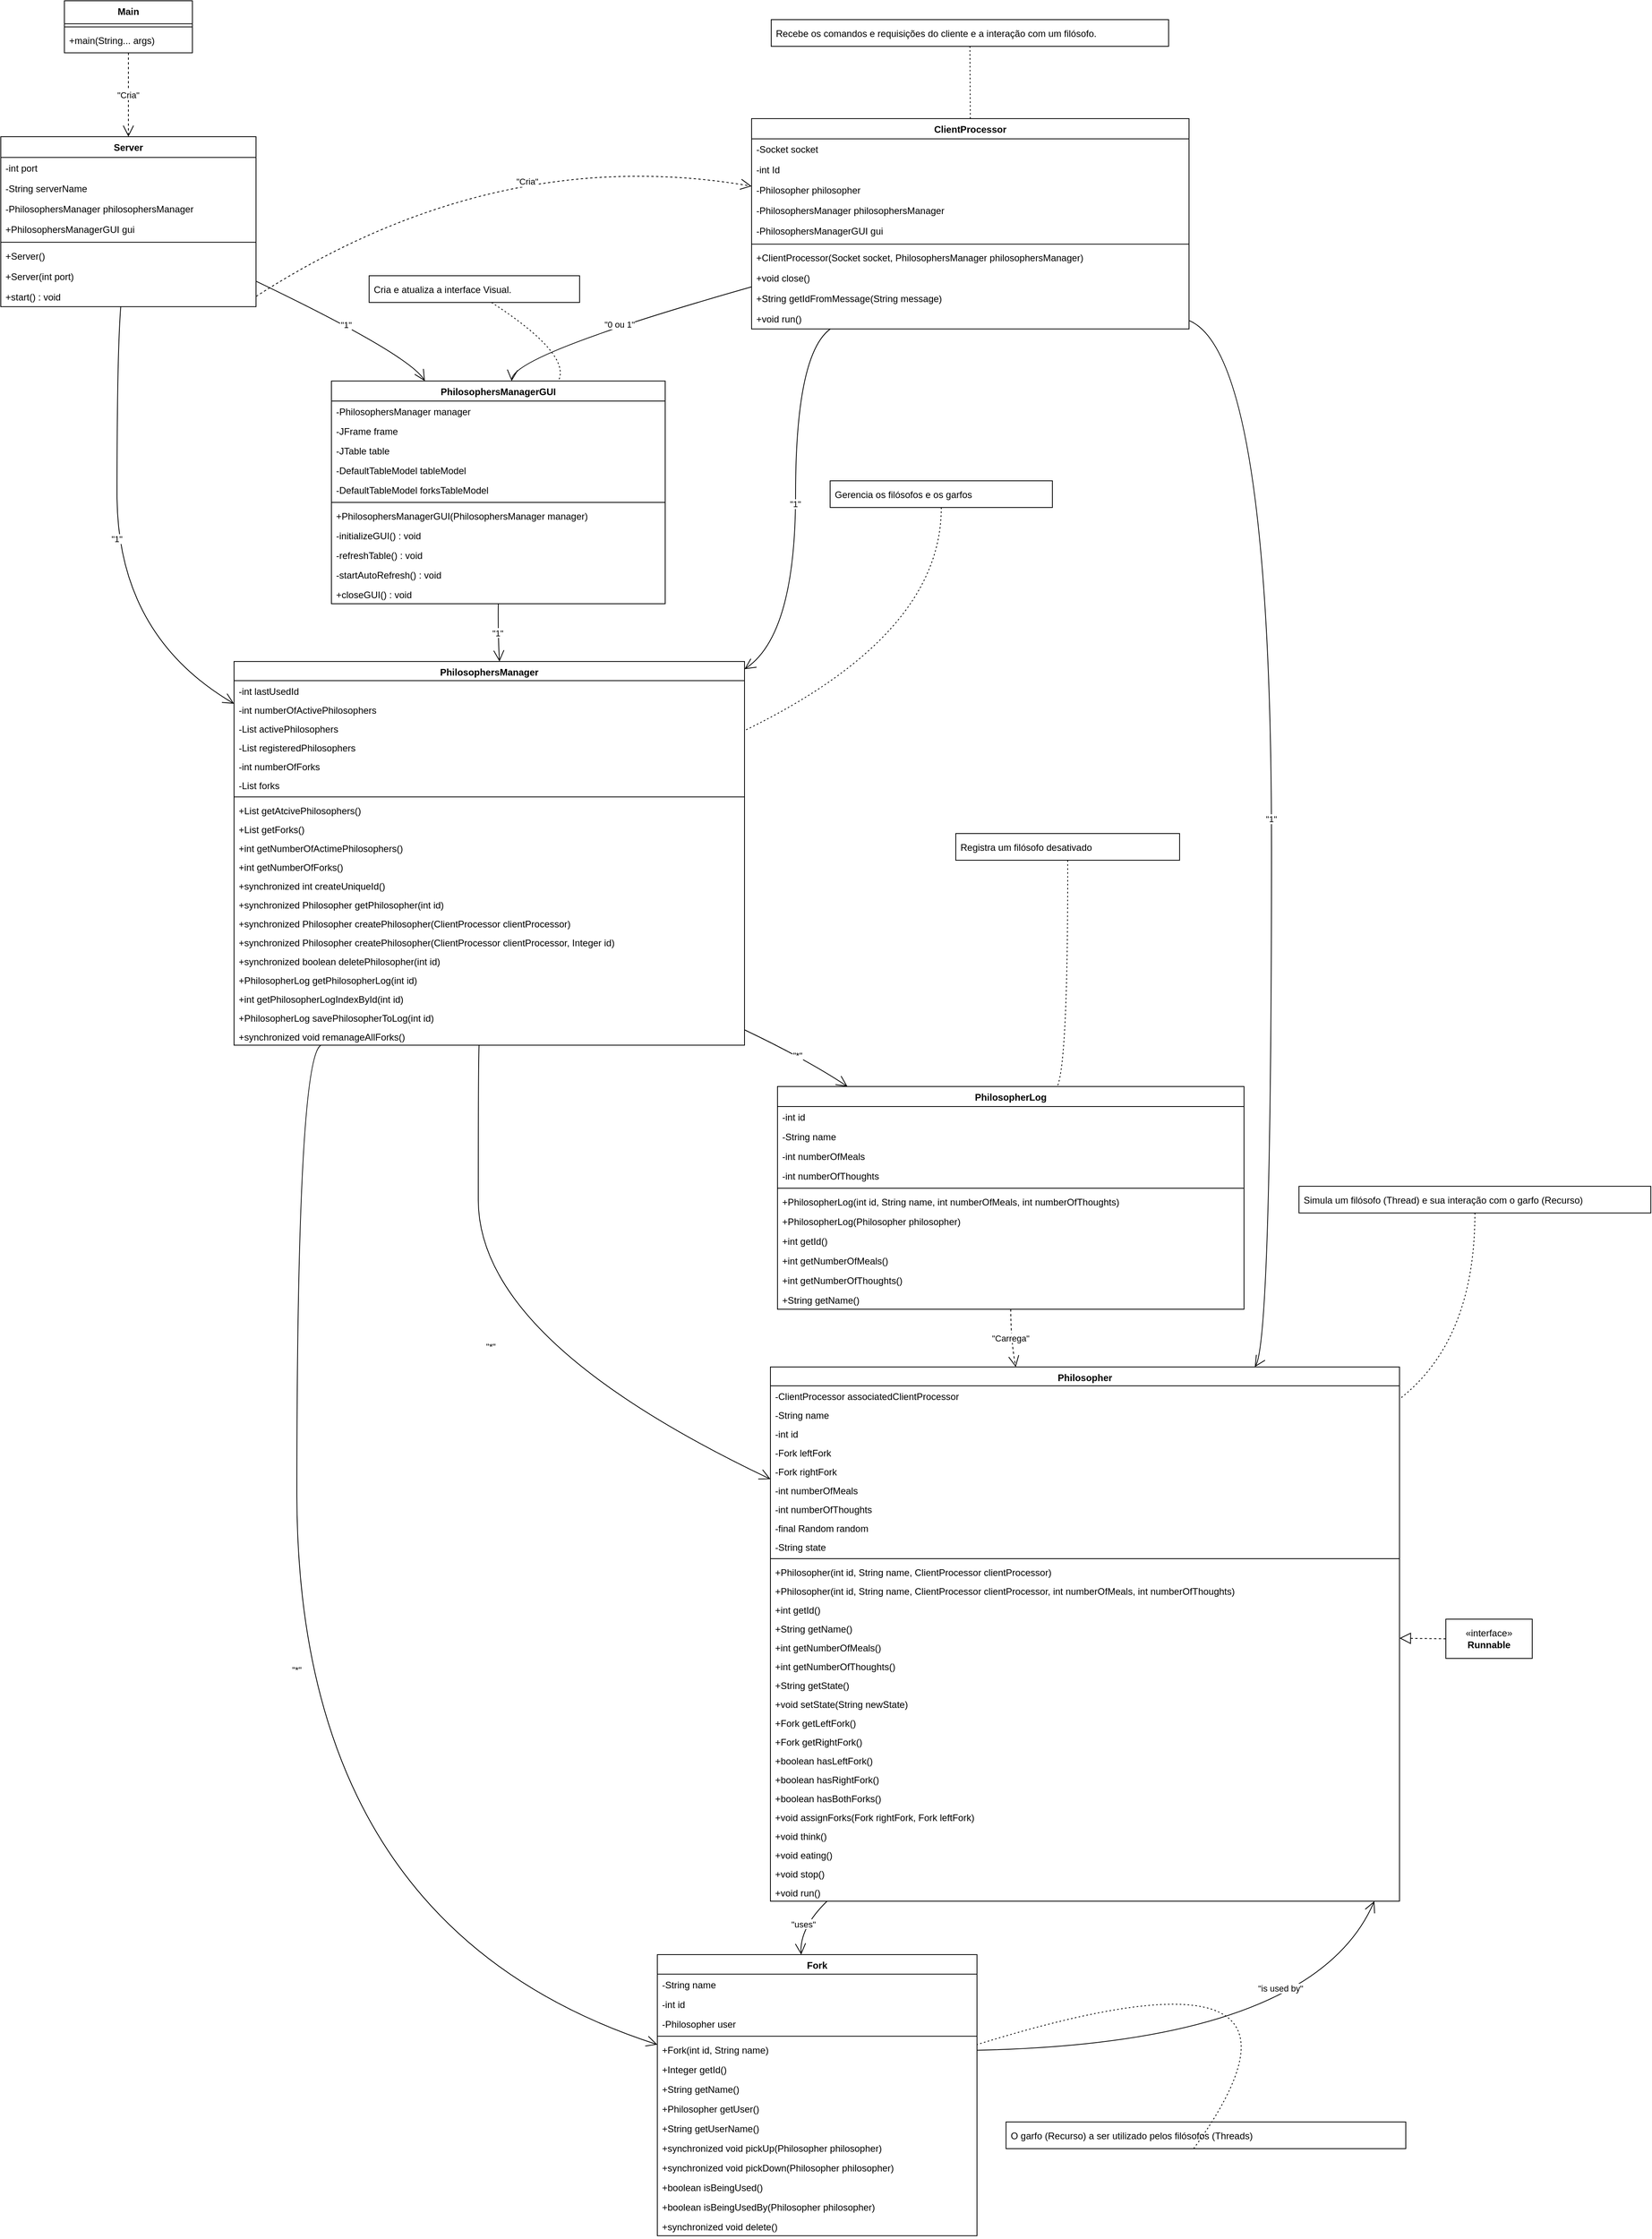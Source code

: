 <mxfile version="25.0.3">
  <diagram name="Página-1" id="YRyBnxKj6c5U6Gf7_H00">
    <mxGraphModel dx="989" dy="538" grid="1" gridSize="10" guides="1" tooltips="1" connect="1" arrows="1" fold="1" page="1" pageScale="1" pageWidth="827" pageHeight="1169" math="0" shadow="0">
      <root>
        <mxCell id="0" />
        <mxCell id="1" parent="0" />
        <mxCell id="X-HKe35I3lniwbU3-LhG-38" value="Main" style="swimlane;fontStyle=1;align=center;verticalAlign=top;childLayout=stackLayout;horizontal=1;startSize=29.2;horizontalStack=0;resizeParent=1;resizeParentMax=0;resizeLast=0;collapsible=0;marginBottom=0;" parent="1" vertex="1">
          <mxGeometry x="171" y="520" width="163" height="66.2" as="geometry" />
        </mxCell>
        <mxCell id="X-HKe35I3lniwbU3-LhG-39" style="line;strokeWidth=1;fillColor=none;align=left;verticalAlign=middle;spacingTop=-1;spacingLeft=3;spacingRight=3;rotatable=0;labelPosition=right;points=[];portConstraint=eastwest;strokeColor=inherit;" parent="X-HKe35I3lniwbU3-LhG-38" vertex="1">
          <mxGeometry y="29.2" width="163" height="8" as="geometry" />
        </mxCell>
        <mxCell id="X-HKe35I3lniwbU3-LhG-40" value="+main(String... args)" style="text;strokeColor=none;fillColor=none;align=left;verticalAlign=top;spacingLeft=4;spacingRight=4;overflow=hidden;rotatable=0;points=[[0,0.5],[1,0.5]];portConstraint=eastwest;" parent="X-HKe35I3lniwbU3-LhG-38" vertex="1">
          <mxGeometry y="37.2" width="163" height="29" as="geometry" />
        </mxCell>
        <mxCell id="X-HKe35I3lniwbU3-LhG-41" value="Server" style="swimlane;fontStyle=1;align=center;verticalAlign=top;childLayout=stackLayout;horizontal=1;startSize=26.375;horizontalStack=0;resizeParent=1;resizeParentMax=0;resizeLast=0;collapsible=0;marginBottom=0;" parent="1" vertex="1">
          <mxGeometry x="90" y="693" width="325" height="216.375" as="geometry" />
        </mxCell>
        <mxCell id="X-HKe35I3lniwbU3-LhG-42" value="-int port" style="text;strokeColor=none;fillColor=none;align=left;verticalAlign=top;spacingLeft=4;spacingRight=4;overflow=hidden;rotatable=0;points=[[0,0.5],[1,0.5]];portConstraint=eastwest;" parent="X-HKe35I3lniwbU3-LhG-41" vertex="1">
          <mxGeometry y="26.375" width="325" height="26" as="geometry" />
        </mxCell>
        <mxCell id="X-HKe35I3lniwbU3-LhG-43" value="-String serverName" style="text;strokeColor=none;fillColor=none;align=left;verticalAlign=top;spacingLeft=4;spacingRight=4;overflow=hidden;rotatable=0;points=[[0,0.5],[1,0.5]];portConstraint=eastwest;" parent="X-HKe35I3lniwbU3-LhG-41" vertex="1">
          <mxGeometry y="52.375" width="325" height="26" as="geometry" />
        </mxCell>
        <mxCell id="X-HKe35I3lniwbU3-LhG-44" value="-PhilosophersManager philosophersManager" style="text;strokeColor=none;fillColor=none;align=left;verticalAlign=top;spacingLeft=4;spacingRight=4;overflow=hidden;rotatable=0;points=[[0,0.5],[1,0.5]];portConstraint=eastwest;" parent="X-HKe35I3lniwbU3-LhG-41" vertex="1">
          <mxGeometry y="78.375" width="325" height="26" as="geometry" />
        </mxCell>
        <mxCell id="X-HKe35I3lniwbU3-LhG-45" value="+PhilosophersManagerGUI gui" style="text;strokeColor=none;fillColor=none;align=left;verticalAlign=top;spacingLeft=4;spacingRight=4;overflow=hidden;rotatable=0;points=[[0,0.5],[1,0.5]];portConstraint=eastwest;" parent="X-HKe35I3lniwbU3-LhG-41" vertex="1">
          <mxGeometry y="104.375" width="325" height="26" as="geometry" />
        </mxCell>
        <mxCell id="X-HKe35I3lniwbU3-LhG-46" style="line;strokeWidth=1;fillColor=none;align=left;verticalAlign=middle;spacingTop=-1;spacingLeft=3;spacingRight=3;rotatable=0;labelPosition=right;points=[];portConstraint=eastwest;strokeColor=inherit;" parent="X-HKe35I3lniwbU3-LhG-41" vertex="1">
          <mxGeometry y="130.375" width="325" height="8" as="geometry" />
        </mxCell>
        <mxCell id="X-HKe35I3lniwbU3-LhG-47" value="+Server()" style="text;strokeColor=none;fillColor=none;align=left;verticalAlign=top;spacingLeft=4;spacingRight=4;overflow=hidden;rotatable=0;points=[[0,0.5],[1,0.5]];portConstraint=eastwest;" parent="X-HKe35I3lniwbU3-LhG-41" vertex="1">
          <mxGeometry y="138.375" width="325" height="26" as="geometry" />
        </mxCell>
        <mxCell id="X-HKe35I3lniwbU3-LhG-48" value="+Server(int port)" style="text;strokeColor=none;fillColor=none;align=left;verticalAlign=top;spacingLeft=4;spacingRight=4;overflow=hidden;rotatable=0;points=[[0,0.5],[1,0.5]];portConstraint=eastwest;" parent="X-HKe35I3lniwbU3-LhG-41" vertex="1">
          <mxGeometry y="164.375" width="325" height="26" as="geometry" />
        </mxCell>
        <mxCell id="X-HKe35I3lniwbU3-LhG-49" value="+start() : void" style="text;strokeColor=none;fillColor=none;align=left;verticalAlign=top;spacingLeft=4;spacingRight=4;overflow=hidden;rotatable=0;points=[[0,0.5],[1,0.5]];portConstraint=eastwest;" parent="X-HKe35I3lniwbU3-LhG-41" vertex="1">
          <mxGeometry y="190.375" width="325" height="26" as="geometry" />
        </mxCell>
        <mxCell id="X-HKe35I3lniwbU3-LhG-50" value="PhilosophersManagerGUI" style="swimlane;fontStyle=1;align=center;verticalAlign=top;childLayout=stackLayout;horizontal=1;startSize=25.455;horizontalStack=0;resizeParent=1;resizeParentMax=0;resizeLast=0;collapsible=0;marginBottom=0;" parent="1" vertex="1">
          <mxGeometry x="511" y="1004" width="425" height="283.455" as="geometry" />
        </mxCell>
        <mxCell id="X-HKe35I3lniwbU3-LhG-51" value="-PhilosophersManager manager" style="text;strokeColor=none;fillColor=none;align=left;verticalAlign=top;spacingLeft=4;spacingRight=4;overflow=hidden;rotatable=0;points=[[0,0.5],[1,0.5]];portConstraint=eastwest;" parent="X-HKe35I3lniwbU3-LhG-50" vertex="1">
          <mxGeometry y="25.455" width="425" height="25" as="geometry" />
        </mxCell>
        <mxCell id="X-HKe35I3lniwbU3-LhG-52" value="-JFrame frame" style="text;strokeColor=none;fillColor=none;align=left;verticalAlign=top;spacingLeft=4;spacingRight=4;overflow=hidden;rotatable=0;points=[[0,0.5],[1,0.5]];portConstraint=eastwest;" parent="X-HKe35I3lniwbU3-LhG-50" vertex="1">
          <mxGeometry y="50.455" width="425" height="25" as="geometry" />
        </mxCell>
        <mxCell id="X-HKe35I3lniwbU3-LhG-53" value="-JTable table" style="text;strokeColor=none;fillColor=none;align=left;verticalAlign=top;spacingLeft=4;spacingRight=4;overflow=hidden;rotatable=0;points=[[0,0.5],[1,0.5]];portConstraint=eastwest;" parent="X-HKe35I3lniwbU3-LhG-50" vertex="1">
          <mxGeometry y="75.455" width="425" height="25" as="geometry" />
        </mxCell>
        <mxCell id="X-HKe35I3lniwbU3-LhG-54" value="-DefaultTableModel tableModel" style="text;strokeColor=none;fillColor=none;align=left;verticalAlign=top;spacingLeft=4;spacingRight=4;overflow=hidden;rotatable=0;points=[[0,0.5],[1,0.5]];portConstraint=eastwest;" parent="X-HKe35I3lniwbU3-LhG-50" vertex="1">
          <mxGeometry y="100.455" width="425" height="25" as="geometry" />
        </mxCell>
        <mxCell id="X-HKe35I3lniwbU3-LhG-55" value="-DefaultTableModel forksTableModel" style="text;strokeColor=none;fillColor=none;align=left;verticalAlign=top;spacingLeft=4;spacingRight=4;overflow=hidden;rotatable=0;points=[[0,0.5],[1,0.5]];portConstraint=eastwest;" parent="X-HKe35I3lniwbU3-LhG-50" vertex="1">
          <mxGeometry y="125.455" width="425" height="25" as="geometry" />
        </mxCell>
        <mxCell id="X-HKe35I3lniwbU3-LhG-56" style="line;strokeWidth=1;fillColor=none;align=left;verticalAlign=middle;spacingTop=-1;spacingLeft=3;spacingRight=3;rotatable=0;labelPosition=right;points=[];portConstraint=eastwest;strokeColor=inherit;" parent="X-HKe35I3lniwbU3-LhG-50" vertex="1">
          <mxGeometry y="150.455" width="425" height="8" as="geometry" />
        </mxCell>
        <mxCell id="X-HKe35I3lniwbU3-LhG-57" value="+PhilosophersManagerGUI(PhilosophersManager manager)" style="text;strokeColor=none;fillColor=none;align=left;verticalAlign=top;spacingLeft=4;spacingRight=4;overflow=hidden;rotatable=0;points=[[0,0.5],[1,0.5]];portConstraint=eastwest;" parent="X-HKe35I3lniwbU3-LhG-50" vertex="1">
          <mxGeometry y="158.455" width="425" height="25" as="geometry" />
        </mxCell>
        <mxCell id="X-HKe35I3lniwbU3-LhG-58" value="-initializeGUI() : void" style="text;strokeColor=none;fillColor=none;align=left;verticalAlign=top;spacingLeft=4;spacingRight=4;overflow=hidden;rotatable=0;points=[[0,0.5],[1,0.5]];portConstraint=eastwest;" parent="X-HKe35I3lniwbU3-LhG-50" vertex="1">
          <mxGeometry y="183.455" width="425" height="25" as="geometry" />
        </mxCell>
        <mxCell id="X-HKe35I3lniwbU3-LhG-59" value="-refreshTable() : void" style="text;strokeColor=none;fillColor=none;align=left;verticalAlign=top;spacingLeft=4;spacingRight=4;overflow=hidden;rotatable=0;points=[[0,0.5],[1,0.5]];portConstraint=eastwest;" parent="X-HKe35I3lniwbU3-LhG-50" vertex="1">
          <mxGeometry y="208.455" width="425" height="25" as="geometry" />
        </mxCell>
        <mxCell id="X-HKe35I3lniwbU3-LhG-60" value="-startAutoRefresh() : void" style="text;strokeColor=none;fillColor=none;align=left;verticalAlign=top;spacingLeft=4;spacingRight=4;overflow=hidden;rotatable=0;points=[[0,0.5],[1,0.5]];portConstraint=eastwest;" parent="X-HKe35I3lniwbU3-LhG-50" vertex="1">
          <mxGeometry y="233.455" width="425" height="25" as="geometry" />
        </mxCell>
        <mxCell id="X-HKe35I3lniwbU3-LhG-61" value="+closeGUI() : void" style="text;strokeColor=none;fillColor=none;align=left;verticalAlign=top;spacingLeft=4;spacingRight=4;overflow=hidden;rotatable=0;points=[[0,0.5],[1,0.5]];portConstraint=eastwest;" parent="X-HKe35I3lniwbU3-LhG-50" vertex="1">
          <mxGeometry y="258.455" width="425" height="25" as="geometry" />
        </mxCell>
        <mxCell id="X-HKe35I3lniwbU3-LhG-62" value="PhilosophersManager" style="swimlane;fontStyle=1;align=center;verticalAlign=top;childLayout=stackLayout;horizontal=1;startSize=24.421;horizontalStack=0;resizeParent=1;resizeParentMax=0;resizeLast=0;collapsible=0;marginBottom=0;" parent="1" vertex="1">
          <mxGeometry x="387" y="1361" width="650" height="488.421" as="geometry" />
        </mxCell>
        <mxCell id="X-HKe35I3lniwbU3-LhG-63" value="-int lastUsedId" style="text;strokeColor=none;fillColor=none;align=left;verticalAlign=top;spacingLeft=4;spacingRight=4;overflow=hidden;rotatable=0;points=[[0,0.5],[1,0.5]];portConstraint=eastwest;" parent="X-HKe35I3lniwbU3-LhG-62" vertex="1">
          <mxGeometry y="24.421" width="650" height="24" as="geometry" />
        </mxCell>
        <mxCell id="X-HKe35I3lniwbU3-LhG-64" value="-int numberOfActivePhilosophers" style="text;strokeColor=none;fillColor=none;align=left;verticalAlign=top;spacingLeft=4;spacingRight=4;overflow=hidden;rotatable=0;points=[[0,0.5],[1,0.5]];portConstraint=eastwest;" parent="X-HKe35I3lniwbU3-LhG-62" vertex="1">
          <mxGeometry y="48.421" width="650" height="24" as="geometry" />
        </mxCell>
        <mxCell id="X-HKe35I3lniwbU3-LhG-65" value="-List activePhilosophers" style="text;strokeColor=none;fillColor=none;align=left;verticalAlign=top;spacingLeft=4;spacingRight=4;overflow=hidden;rotatable=0;points=[[0,0.5],[1,0.5]];portConstraint=eastwest;" parent="X-HKe35I3lniwbU3-LhG-62" vertex="1">
          <mxGeometry y="72.421" width="650" height="24" as="geometry" />
        </mxCell>
        <mxCell id="X-HKe35I3lniwbU3-LhG-66" value="-List registeredPhilosophers" style="text;strokeColor=none;fillColor=none;align=left;verticalAlign=top;spacingLeft=4;spacingRight=4;overflow=hidden;rotatable=0;points=[[0,0.5],[1,0.5]];portConstraint=eastwest;" parent="X-HKe35I3lniwbU3-LhG-62" vertex="1">
          <mxGeometry y="96.421" width="650" height="24" as="geometry" />
        </mxCell>
        <mxCell id="X-HKe35I3lniwbU3-LhG-67" value="-int numberOfForks" style="text;strokeColor=none;fillColor=none;align=left;verticalAlign=top;spacingLeft=4;spacingRight=4;overflow=hidden;rotatable=0;points=[[0,0.5],[1,0.5]];portConstraint=eastwest;" parent="X-HKe35I3lniwbU3-LhG-62" vertex="1">
          <mxGeometry y="120.421" width="650" height="24" as="geometry" />
        </mxCell>
        <mxCell id="X-HKe35I3lniwbU3-LhG-68" value="-List forks" style="text;strokeColor=none;fillColor=none;align=left;verticalAlign=top;spacingLeft=4;spacingRight=4;overflow=hidden;rotatable=0;points=[[0,0.5],[1,0.5]];portConstraint=eastwest;" parent="X-HKe35I3lniwbU3-LhG-62" vertex="1">
          <mxGeometry y="144.421" width="650" height="24" as="geometry" />
        </mxCell>
        <mxCell id="X-HKe35I3lniwbU3-LhG-69" style="line;strokeWidth=1;fillColor=none;align=left;verticalAlign=middle;spacingTop=-1;spacingLeft=3;spacingRight=3;rotatable=0;labelPosition=right;points=[];portConstraint=eastwest;strokeColor=inherit;" parent="X-HKe35I3lniwbU3-LhG-62" vertex="1">
          <mxGeometry y="168.421" width="650" height="8" as="geometry" />
        </mxCell>
        <mxCell id="X-HKe35I3lniwbU3-LhG-70" value="+List getAtcivePhilosophers()" style="text;strokeColor=none;fillColor=none;align=left;verticalAlign=top;spacingLeft=4;spacingRight=4;overflow=hidden;rotatable=0;points=[[0,0.5],[1,0.5]];portConstraint=eastwest;" parent="X-HKe35I3lniwbU3-LhG-62" vertex="1">
          <mxGeometry y="176.421" width="650" height="24" as="geometry" />
        </mxCell>
        <mxCell id="X-HKe35I3lniwbU3-LhG-71" value="+List getForks()" style="text;strokeColor=none;fillColor=none;align=left;verticalAlign=top;spacingLeft=4;spacingRight=4;overflow=hidden;rotatable=0;points=[[0,0.5],[1,0.5]];portConstraint=eastwest;" parent="X-HKe35I3lniwbU3-LhG-62" vertex="1">
          <mxGeometry y="200.421" width="650" height="24" as="geometry" />
        </mxCell>
        <mxCell id="X-HKe35I3lniwbU3-LhG-72" value="+int getNumberOfActimePhilosophers()" style="text;strokeColor=none;fillColor=none;align=left;verticalAlign=top;spacingLeft=4;spacingRight=4;overflow=hidden;rotatable=0;points=[[0,0.5],[1,0.5]];portConstraint=eastwest;" parent="X-HKe35I3lniwbU3-LhG-62" vertex="1">
          <mxGeometry y="224.421" width="650" height="24" as="geometry" />
        </mxCell>
        <mxCell id="X-HKe35I3lniwbU3-LhG-73" value="+int getNumberOfForks()" style="text;strokeColor=none;fillColor=none;align=left;verticalAlign=top;spacingLeft=4;spacingRight=4;overflow=hidden;rotatable=0;points=[[0,0.5],[1,0.5]];portConstraint=eastwest;" parent="X-HKe35I3lniwbU3-LhG-62" vertex="1">
          <mxGeometry y="248.421" width="650" height="24" as="geometry" />
        </mxCell>
        <mxCell id="X-HKe35I3lniwbU3-LhG-74" value="+synchronized int createUniqueId()" style="text;strokeColor=none;fillColor=none;align=left;verticalAlign=top;spacingLeft=4;spacingRight=4;overflow=hidden;rotatable=0;points=[[0,0.5],[1,0.5]];portConstraint=eastwest;" parent="X-HKe35I3lniwbU3-LhG-62" vertex="1">
          <mxGeometry y="272.421" width="650" height="24" as="geometry" />
        </mxCell>
        <mxCell id="X-HKe35I3lniwbU3-LhG-75" value="+synchronized Philosopher getPhilosopher(int id)" style="text;strokeColor=none;fillColor=none;align=left;verticalAlign=top;spacingLeft=4;spacingRight=4;overflow=hidden;rotatable=0;points=[[0,0.5],[1,0.5]];portConstraint=eastwest;" parent="X-HKe35I3lniwbU3-LhG-62" vertex="1">
          <mxGeometry y="296.421" width="650" height="24" as="geometry" />
        </mxCell>
        <mxCell id="X-HKe35I3lniwbU3-LhG-76" value="+synchronized Philosopher createPhilosopher(ClientProcessor clientProcessor)" style="text;strokeColor=none;fillColor=none;align=left;verticalAlign=top;spacingLeft=4;spacingRight=4;overflow=hidden;rotatable=0;points=[[0,0.5],[1,0.5]];portConstraint=eastwest;" parent="X-HKe35I3lniwbU3-LhG-62" vertex="1">
          <mxGeometry y="320.421" width="650" height="24" as="geometry" />
        </mxCell>
        <mxCell id="X-HKe35I3lniwbU3-LhG-77" value="+synchronized Philosopher createPhilosopher(ClientProcessor clientProcessor, Integer id)" style="text;strokeColor=none;fillColor=none;align=left;verticalAlign=top;spacingLeft=4;spacingRight=4;overflow=hidden;rotatable=0;points=[[0,0.5],[1,0.5]];portConstraint=eastwest;" parent="X-HKe35I3lniwbU3-LhG-62" vertex="1">
          <mxGeometry y="344.421" width="650" height="24" as="geometry" />
        </mxCell>
        <mxCell id="X-HKe35I3lniwbU3-LhG-78" value="+synchronized boolean deletePhilosopher(int id)" style="text;strokeColor=none;fillColor=none;align=left;verticalAlign=top;spacingLeft=4;spacingRight=4;overflow=hidden;rotatable=0;points=[[0,0.5],[1,0.5]];portConstraint=eastwest;" parent="X-HKe35I3lniwbU3-LhG-62" vertex="1">
          <mxGeometry y="368.421" width="650" height="24" as="geometry" />
        </mxCell>
        <mxCell id="X-HKe35I3lniwbU3-LhG-79" value="+PhilosopherLog getPhilosopherLog(int id)" style="text;strokeColor=none;fillColor=none;align=left;verticalAlign=top;spacingLeft=4;spacingRight=4;overflow=hidden;rotatable=0;points=[[0,0.5],[1,0.5]];portConstraint=eastwest;" parent="X-HKe35I3lniwbU3-LhG-62" vertex="1">
          <mxGeometry y="392.421" width="650" height="24" as="geometry" />
        </mxCell>
        <mxCell id="SOQwfU9hROcDz80UZAu9-1" value="+int getPhilosopherLogIndexById(int id)" style="text;strokeColor=none;fillColor=none;align=left;verticalAlign=top;spacingLeft=4;spacingRight=4;overflow=hidden;rotatable=0;points=[[0,0.5],[1,0.5]];portConstraint=eastwest;" vertex="1" parent="X-HKe35I3lniwbU3-LhG-62">
          <mxGeometry y="416.421" width="650" height="24" as="geometry" />
        </mxCell>
        <mxCell id="X-HKe35I3lniwbU3-LhG-80" value="+PhilosopherLog savePhilosopherToLog(int id)" style="text;strokeColor=none;fillColor=none;align=left;verticalAlign=top;spacingLeft=4;spacingRight=4;overflow=hidden;rotatable=0;points=[[0,0.5],[1,0.5]];portConstraint=eastwest;" parent="X-HKe35I3lniwbU3-LhG-62" vertex="1">
          <mxGeometry y="440.421" width="650" height="24" as="geometry" />
        </mxCell>
        <mxCell id="X-HKe35I3lniwbU3-LhG-81" value="+synchronized void remanageAllForks()" style="text;strokeColor=none;fillColor=none;align=left;verticalAlign=top;spacingLeft=4;spacingRight=4;overflow=hidden;rotatable=0;points=[[0,0.5],[1,0.5]];portConstraint=eastwest;" parent="X-HKe35I3lniwbU3-LhG-62" vertex="1">
          <mxGeometry y="464.421" width="650" height="24" as="geometry" />
        </mxCell>
        <mxCell id="X-HKe35I3lniwbU3-LhG-82" value="Philosopher" style="swimlane;fontStyle=1;align=center;verticalAlign=top;childLayout=stackLayout;horizontal=1;startSize=23.964;horizontalStack=0;resizeParent=1;resizeParentMax=0;resizeLast=0;collapsible=0;marginBottom=0;" parent="1" vertex="1">
          <mxGeometry x="1070" y="2259" width="801" height="679.964" as="geometry" />
        </mxCell>
        <mxCell id="X-HKe35I3lniwbU3-LhG-83" value="-ClientProcessor associatedClientProcessor" style="text;strokeColor=none;fillColor=none;align=left;verticalAlign=top;spacingLeft=4;spacingRight=4;overflow=hidden;rotatable=0;points=[[0,0.5],[1,0.5]];portConstraint=eastwest;" parent="X-HKe35I3lniwbU3-LhG-82" vertex="1">
          <mxGeometry y="23.964" width="801" height="24" as="geometry" />
        </mxCell>
        <mxCell id="X-HKe35I3lniwbU3-LhG-84" value="-String name" style="text;strokeColor=none;fillColor=none;align=left;verticalAlign=top;spacingLeft=4;spacingRight=4;overflow=hidden;rotatable=0;points=[[0,0.5],[1,0.5]];portConstraint=eastwest;" parent="X-HKe35I3lniwbU3-LhG-82" vertex="1">
          <mxGeometry y="47.964" width="801" height="24" as="geometry" />
        </mxCell>
        <mxCell id="X-HKe35I3lniwbU3-LhG-85" value="-int id" style="text;strokeColor=none;fillColor=none;align=left;verticalAlign=top;spacingLeft=4;spacingRight=4;overflow=hidden;rotatable=0;points=[[0,0.5],[1,0.5]];portConstraint=eastwest;" parent="X-HKe35I3lniwbU3-LhG-82" vertex="1">
          <mxGeometry y="71.964" width="801" height="24" as="geometry" />
        </mxCell>
        <mxCell id="X-HKe35I3lniwbU3-LhG-86" value="-Fork leftFork" style="text;strokeColor=none;fillColor=none;align=left;verticalAlign=top;spacingLeft=4;spacingRight=4;overflow=hidden;rotatable=0;points=[[0,0.5],[1,0.5]];portConstraint=eastwest;" parent="X-HKe35I3lniwbU3-LhG-82" vertex="1">
          <mxGeometry y="95.964" width="801" height="24" as="geometry" />
        </mxCell>
        <mxCell id="X-HKe35I3lniwbU3-LhG-87" value="-Fork rightFork" style="text;strokeColor=none;fillColor=none;align=left;verticalAlign=top;spacingLeft=4;spacingRight=4;overflow=hidden;rotatable=0;points=[[0,0.5],[1,0.5]];portConstraint=eastwest;" parent="X-HKe35I3lniwbU3-LhG-82" vertex="1">
          <mxGeometry y="119.964" width="801" height="24" as="geometry" />
        </mxCell>
        <mxCell id="X-HKe35I3lniwbU3-LhG-88" value="-int numberOfMeals" style="text;strokeColor=none;fillColor=none;align=left;verticalAlign=top;spacingLeft=4;spacingRight=4;overflow=hidden;rotatable=0;points=[[0,0.5],[1,0.5]];portConstraint=eastwest;" parent="X-HKe35I3lniwbU3-LhG-82" vertex="1">
          <mxGeometry y="143.964" width="801" height="24" as="geometry" />
        </mxCell>
        <mxCell id="X-HKe35I3lniwbU3-LhG-89" value="-int numberOfThoughts" style="text;strokeColor=none;fillColor=none;align=left;verticalAlign=top;spacingLeft=4;spacingRight=4;overflow=hidden;rotatable=0;points=[[0,0.5],[1,0.5]];portConstraint=eastwest;" parent="X-HKe35I3lniwbU3-LhG-82" vertex="1">
          <mxGeometry y="167.964" width="801" height="24" as="geometry" />
        </mxCell>
        <mxCell id="X-HKe35I3lniwbU3-LhG-90" value="-final Random random" style="text;strokeColor=none;fillColor=none;align=left;verticalAlign=top;spacingLeft=4;spacingRight=4;overflow=hidden;rotatable=0;points=[[0,0.5],[1,0.5]];portConstraint=eastwest;" parent="X-HKe35I3lniwbU3-LhG-82" vertex="1">
          <mxGeometry y="191.964" width="801" height="24" as="geometry" />
        </mxCell>
        <mxCell id="X-HKe35I3lniwbU3-LhG-91" value="-String state" style="text;strokeColor=none;fillColor=none;align=left;verticalAlign=top;spacingLeft=4;spacingRight=4;overflow=hidden;rotatable=0;points=[[0,0.5],[1,0.5]];portConstraint=eastwest;" parent="X-HKe35I3lniwbU3-LhG-82" vertex="1">
          <mxGeometry y="215.964" width="801" height="24" as="geometry" />
        </mxCell>
        <mxCell id="X-HKe35I3lniwbU3-LhG-92" style="line;strokeWidth=1;fillColor=none;align=left;verticalAlign=middle;spacingTop=-1;spacingLeft=3;spacingRight=3;rotatable=0;labelPosition=right;points=[];portConstraint=eastwest;strokeColor=inherit;" parent="X-HKe35I3lniwbU3-LhG-82" vertex="1">
          <mxGeometry y="239.964" width="801" height="8" as="geometry" />
        </mxCell>
        <mxCell id="X-HKe35I3lniwbU3-LhG-93" value="+Philosopher(int id, String name, ClientProcessor clientProcessor)" style="text;strokeColor=none;fillColor=none;align=left;verticalAlign=top;spacingLeft=4;spacingRight=4;overflow=hidden;rotatable=0;points=[[0,0.5],[1,0.5]];portConstraint=eastwest;" parent="X-HKe35I3lniwbU3-LhG-82" vertex="1">
          <mxGeometry y="247.964" width="801" height="24" as="geometry" />
        </mxCell>
        <mxCell id="X-HKe35I3lniwbU3-LhG-94" value="+Philosopher(int id, String name, ClientProcessor clientProcessor, int numberOfMeals, int numberOfThoughts)" style="text;strokeColor=none;fillColor=none;align=left;verticalAlign=top;spacingLeft=4;spacingRight=4;overflow=hidden;rotatable=0;points=[[0,0.5],[1,0.5]];portConstraint=eastwest;" parent="X-HKe35I3lniwbU3-LhG-82" vertex="1">
          <mxGeometry y="271.964" width="801" height="24" as="geometry" />
        </mxCell>
        <mxCell id="X-HKe35I3lniwbU3-LhG-95" value="+int getId()" style="text;strokeColor=none;fillColor=none;align=left;verticalAlign=top;spacingLeft=4;spacingRight=4;overflow=hidden;rotatable=0;points=[[0,0.5],[1,0.5]];portConstraint=eastwest;" parent="X-HKe35I3lniwbU3-LhG-82" vertex="1">
          <mxGeometry y="295.964" width="801" height="24" as="geometry" />
        </mxCell>
        <mxCell id="X-HKe35I3lniwbU3-LhG-96" value="+String getName()" style="text;strokeColor=none;fillColor=none;align=left;verticalAlign=top;spacingLeft=4;spacingRight=4;overflow=hidden;rotatable=0;points=[[0,0.5],[1,0.5]];portConstraint=eastwest;" parent="X-HKe35I3lniwbU3-LhG-82" vertex="1">
          <mxGeometry y="319.964" width="801" height="24" as="geometry" />
        </mxCell>
        <mxCell id="X-HKe35I3lniwbU3-LhG-97" value="+int getNumberOfMeals()" style="text;strokeColor=none;fillColor=none;align=left;verticalAlign=top;spacingLeft=4;spacingRight=4;overflow=hidden;rotatable=0;points=[[0,0.5],[1,0.5]];portConstraint=eastwest;" parent="X-HKe35I3lniwbU3-LhG-82" vertex="1">
          <mxGeometry y="343.964" width="801" height="24" as="geometry" />
        </mxCell>
        <mxCell id="X-HKe35I3lniwbU3-LhG-98" value="+int getNumberOfThoughts()" style="text;strokeColor=none;fillColor=none;align=left;verticalAlign=top;spacingLeft=4;spacingRight=4;overflow=hidden;rotatable=0;points=[[0,0.5],[1,0.5]];portConstraint=eastwest;" parent="X-HKe35I3lniwbU3-LhG-82" vertex="1">
          <mxGeometry y="367.964" width="801" height="24" as="geometry" />
        </mxCell>
        <mxCell id="X-HKe35I3lniwbU3-LhG-99" value="+String getState()" style="text;strokeColor=none;fillColor=none;align=left;verticalAlign=top;spacingLeft=4;spacingRight=4;overflow=hidden;rotatable=0;points=[[0,0.5],[1,0.5]];portConstraint=eastwest;" parent="X-HKe35I3lniwbU3-LhG-82" vertex="1">
          <mxGeometry y="391.964" width="801" height="24" as="geometry" />
        </mxCell>
        <mxCell id="X-HKe35I3lniwbU3-LhG-100" value="+void setState(String newState)" style="text;strokeColor=none;fillColor=none;align=left;verticalAlign=top;spacingLeft=4;spacingRight=4;overflow=hidden;rotatable=0;points=[[0,0.5],[1,0.5]];portConstraint=eastwest;" parent="X-HKe35I3lniwbU3-LhG-82" vertex="1">
          <mxGeometry y="415.964" width="801" height="24" as="geometry" />
        </mxCell>
        <mxCell id="X-HKe35I3lniwbU3-LhG-101" value="+Fork getLeftFork()" style="text;strokeColor=none;fillColor=none;align=left;verticalAlign=top;spacingLeft=4;spacingRight=4;overflow=hidden;rotatable=0;points=[[0,0.5],[1,0.5]];portConstraint=eastwest;" parent="X-HKe35I3lniwbU3-LhG-82" vertex="1">
          <mxGeometry y="439.964" width="801" height="24" as="geometry" />
        </mxCell>
        <mxCell id="X-HKe35I3lniwbU3-LhG-102" value="+Fork getRightFork()" style="text;strokeColor=none;fillColor=none;align=left;verticalAlign=top;spacingLeft=4;spacingRight=4;overflow=hidden;rotatable=0;points=[[0,0.5],[1,0.5]];portConstraint=eastwest;" parent="X-HKe35I3lniwbU3-LhG-82" vertex="1">
          <mxGeometry y="463.964" width="801" height="24" as="geometry" />
        </mxCell>
        <mxCell id="X-HKe35I3lniwbU3-LhG-103" value="+boolean hasLeftFork()" style="text;strokeColor=none;fillColor=none;align=left;verticalAlign=top;spacingLeft=4;spacingRight=4;overflow=hidden;rotatable=0;points=[[0,0.5],[1,0.5]];portConstraint=eastwest;" parent="X-HKe35I3lniwbU3-LhG-82" vertex="1">
          <mxGeometry y="487.964" width="801" height="24" as="geometry" />
        </mxCell>
        <mxCell id="X-HKe35I3lniwbU3-LhG-104" value="+boolean hasRightFork()" style="text;strokeColor=none;fillColor=none;align=left;verticalAlign=top;spacingLeft=4;spacingRight=4;overflow=hidden;rotatable=0;points=[[0,0.5],[1,0.5]];portConstraint=eastwest;" parent="X-HKe35I3lniwbU3-LhG-82" vertex="1">
          <mxGeometry y="511.964" width="801" height="24" as="geometry" />
        </mxCell>
        <mxCell id="X-HKe35I3lniwbU3-LhG-105" value="+boolean hasBothForks()" style="text;strokeColor=none;fillColor=none;align=left;verticalAlign=top;spacingLeft=4;spacingRight=4;overflow=hidden;rotatable=0;points=[[0,0.5],[1,0.5]];portConstraint=eastwest;" parent="X-HKe35I3lniwbU3-LhG-82" vertex="1">
          <mxGeometry y="535.964" width="801" height="24" as="geometry" />
        </mxCell>
        <mxCell id="X-HKe35I3lniwbU3-LhG-106" value="+void assignForks(Fork rightFork, Fork leftFork)" style="text;strokeColor=none;fillColor=none;align=left;verticalAlign=top;spacingLeft=4;spacingRight=4;overflow=hidden;rotatable=0;points=[[0,0.5],[1,0.5]];portConstraint=eastwest;" parent="X-HKe35I3lniwbU3-LhG-82" vertex="1">
          <mxGeometry y="559.964" width="801" height="24" as="geometry" />
        </mxCell>
        <mxCell id="X-HKe35I3lniwbU3-LhG-107" value="+void think()" style="text;strokeColor=none;fillColor=none;align=left;verticalAlign=top;spacingLeft=4;spacingRight=4;overflow=hidden;rotatable=0;points=[[0,0.5],[1,0.5]];portConstraint=eastwest;" parent="X-HKe35I3lniwbU3-LhG-82" vertex="1">
          <mxGeometry y="583.964" width="801" height="24" as="geometry" />
        </mxCell>
        <mxCell id="X-HKe35I3lniwbU3-LhG-108" value="+void eating()" style="text;strokeColor=none;fillColor=none;align=left;verticalAlign=top;spacingLeft=4;spacingRight=4;overflow=hidden;rotatable=0;points=[[0,0.5],[1,0.5]];portConstraint=eastwest;" parent="X-HKe35I3lniwbU3-LhG-82" vertex="1">
          <mxGeometry y="607.964" width="801" height="24" as="geometry" />
        </mxCell>
        <mxCell id="X-HKe35I3lniwbU3-LhG-109" value="+void stop()" style="text;strokeColor=none;fillColor=none;align=left;verticalAlign=top;spacingLeft=4;spacingRight=4;overflow=hidden;rotatable=0;points=[[0,0.5],[1,0.5]];portConstraint=eastwest;" parent="X-HKe35I3lniwbU3-LhG-82" vertex="1">
          <mxGeometry y="631.964" width="801" height="24" as="geometry" />
        </mxCell>
        <mxCell id="X-HKe35I3lniwbU3-LhG-110" value="+void run()" style="text;strokeColor=none;fillColor=none;align=left;verticalAlign=top;spacingLeft=4;spacingRight=4;overflow=hidden;rotatable=0;points=[[0,0.5],[1,0.5]];portConstraint=eastwest;" parent="X-HKe35I3lniwbU3-LhG-82" vertex="1">
          <mxGeometry y="655.964" width="801" height="24" as="geometry" />
        </mxCell>
        <mxCell id="X-HKe35I3lniwbU3-LhG-111" value="PhilosopherLog" style="swimlane;fontStyle=1;align=center;verticalAlign=top;childLayout=stackLayout;horizontal=1;startSize=25.455;horizontalStack=0;resizeParent=1;resizeParentMax=0;resizeLast=0;collapsible=0;marginBottom=0;" parent="1" vertex="1">
          <mxGeometry x="1079" y="1902" width="594" height="283.455" as="geometry" />
        </mxCell>
        <mxCell id="X-HKe35I3lniwbU3-LhG-112" value="-int id" style="text;strokeColor=none;fillColor=none;align=left;verticalAlign=top;spacingLeft=4;spacingRight=4;overflow=hidden;rotatable=0;points=[[0,0.5],[1,0.5]];portConstraint=eastwest;" parent="X-HKe35I3lniwbU3-LhG-111" vertex="1">
          <mxGeometry y="25.455" width="594" height="25" as="geometry" />
        </mxCell>
        <mxCell id="X-HKe35I3lniwbU3-LhG-113" value="-String name" style="text;strokeColor=none;fillColor=none;align=left;verticalAlign=top;spacingLeft=4;spacingRight=4;overflow=hidden;rotatable=0;points=[[0,0.5],[1,0.5]];portConstraint=eastwest;" parent="X-HKe35I3lniwbU3-LhG-111" vertex="1">
          <mxGeometry y="50.455" width="594" height="25" as="geometry" />
        </mxCell>
        <mxCell id="X-HKe35I3lniwbU3-LhG-114" value="-int numberOfMeals" style="text;strokeColor=none;fillColor=none;align=left;verticalAlign=top;spacingLeft=4;spacingRight=4;overflow=hidden;rotatable=0;points=[[0,0.5],[1,0.5]];portConstraint=eastwest;" parent="X-HKe35I3lniwbU3-LhG-111" vertex="1">
          <mxGeometry y="75.455" width="594" height="25" as="geometry" />
        </mxCell>
        <mxCell id="X-HKe35I3lniwbU3-LhG-115" value="-int numberOfThoughts" style="text;strokeColor=none;fillColor=none;align=left;verticalAlign=top;spacingLeft=4;spacingRight=4;overflow=hidden;rotatable=0;points=[[0,0.5],[1,0.5]];portConstraint=eastwest;" parent="X-HKe35I3lniwbU3-LhG-111" vertex="1">
          <mxGeometry y="100.455" width="594" height="25" as="geometry" />
        </mxCell>
        <mxCell id="X-HKe35I3lniwbU3-LhG-116" style="line;strokeWidth=1;fillColor=none;align=left;verticalAlign=middle;spacingTop=-1;spacingLeft=3;spacingRight=3;rotatable=0;labelPosition=right;points=[];portConstraint=eastwest;strokeColor=inherit;" parent="X-HKe35I3lniwbU3-LhG-111" vertex="1">
          <mxGeometry y="125.455" width="594" height="8" as="geometry" />
        </mxCell>
        <mxCell id="X-HKe35I3lniwbU3-LhG-117" value="+PhilosopherLog(int id, String name, int numberOfMeals, int numberOfThoughts)" style="text;strokeColor=none;fillColor=none;align=left;verticalAlign=top;spacingLeft=4;spacingRight=4;overflow=hidden;rotatable=0;points=[[0,0.5],[1,0.5]];portConstraint=eastwest;" parent="X-HKe35I3lniwbU3-LhG-111" vertex="1">
          <mxGeometry y="133.455" width="594" height="25" as="geometry" />
        </mxCell>
        <mxCell id="X-HKe35I3lniwbU3-LhG-118" value="+PhilosopherLog(Philosopher philosopher)" style="text;strokeColor=none;fillColor=none;align=left;verticalAlign=top;spacingLeft=4;spacingRight=4;overflow=hidden;rotatable=0;points=[[0,0.5],[1,0.5]];portConstraint=eastwest;" parent="X-HKe35I3lniwbU3-LhG-111" vertex="1">
          <mxGeometry y="158.455" width="594" height="25" as="geometry" />
        </mxCell>
        <mxCell id="X-HKe35I3lniwbU3-LhG-119" value="+int getId()" style="text;strokeColor=none;fillColor=none;align=left;verticalAlign=top;spacingLeft=4;spacingRight=4;overflow=hidden;rotatable=0;points=[[0,0.5],[1,0.5]];portConstraint=eastwest;" parent="X-HKe35I3lniwbU3-LhG-111" vertex="1">
          <mxGeometry y="183.455" width="594" height="25" as="geometry" />
        </mxCell>
        <mxCell id="X-HKe35I3lniwbU3-LhG-120" value="+int getNumberOfMeals()" style="text;strokeColor=none;fillColor=none;align=left;verticalAlign=top;spacingLeft=4;spacingRight=4;overflow=hidden;rotatable=0;points=[[0,0.5],[1,0.5]];portConstraint=eastwest;" parent="X-HKe35I3lniwbU3-LhG-111" vertex="1">
          <mxGeometry y="208.455" width="594" height="25" as="geometry" />
        </mxCell>
        <mxCell id="X-HKe35I3lniwbU3-LhG-121" value="+int getNumberOfThoughts()" style="text;strokeColor=none;fillColor=none;align=left;verticalAlign=top;spacingLeft=4;spacingRight=4;overflow=hidden;rotatable=0;points=[[0,0.5],[1,0.5]];portConstraint=eastwest;" parent="X-HKe35I3lniwbU3-LhG-111" vertex="1">
          <mxGeometry y="233.455" width="594" height="25" as="geometry" />
        </mxCell>
        <mxCell id="X-HKe35I3lniwbU3-LhG-122" value="+String getName()" style="text;strokeColor=none;fillColor=none;align=left;verticalAlign=top;spacingLeft=4;spacingRight=4;overflow=hidden;rotatable=0;points=[[0,0.5],[1,0.5]];portConstraint=eastwest;" parent="X-HKe35I3lniwbU3-LhG-111" vertex="1">
          <mxGeometry y="258.455" width="594" height="25" as="geometry" />
        </mxCell>
        <mxCell id="X-HKe35I3lniwbU3-LhG-123" value="Fork" style="swimlane;fontStyle=1;align=center;verticalAlign=top;childLayout=stackLayout;horizontal=1;startSize=24.929;horizontalStack=0;resizeParent=1;resizeParentMax=0;resizeLast=0;collapsible=0;marginBottom=0;" parent="1" vertex="1">
          <mxGeometry x="926" y="3007" width="407" height="357.929" as="geometry" />
        </mxCell>
        <mxCell id="X-HKe35I3lniwbU3-LhG-124" value="-String name" style="text;strokeColor=none;fillColor=none;align=left;verticalAlign=top;spacingLeft=4;spacingRight=4;overflow=hidden;rotatable=0;points=[[0,0.5],[1,0.5]];portConstraint=eastwest;" parent="X-HKe35I3lniwbU3-LhG-123" vertex="1">
          <mxGeometry y="24.929" width="407" height="25" as="geometry" />
        </mxCell>
        <mxCell id="X-HKe35I3lniwbU3-LhG-125" value="-int id" style="text;strokeColor=none;fillColor=none;align=left;verticalAlign=top;spacingLeft=4;spacingRight=4;overflow=hidden;rotatable=0;points=[[0,0.5],[1,0.5]];portConstraint=eastwest;" parent="X-HKe35I3lniwbU3-LhG-123" vertex="1">
          <mxGeometry y="49.929" width="407" height="25" as="geometry" />
        </mxCell>
        <mxCell id="X-HKe35I3lniwbU3-LhG-126" value="-Philosopher user" style="text;strokeColor=none;fillColor=none;align=left;verticalAlign=top;spacingLeft=4;spacingRight=4;overflow=hidden;rotatable=0;points=[[0,0.5],[1,0.5]];portConstraint=eastwest;" parent="X-HKe35I3lniwbU3-LhG-123" vertex="1">
          <mxGeometry y="74.929" width="407" height="25" as="geometry" />
        </mxCell>
        <mxCell id="X-HKe35I3lniwbU3-LhG-127" style="line;strokeWidth=1;fillColor=none;align=left;verticalAlign=middle;spacingTop=-1;spacingLeft=3;spacingRight=3;rotatable=0;labelPosition=right;points=[];portConstraint=eastwest;strokeColor=inherit;" parent="X-HKe35I3lniwbU3-LhG-123" vertex="1">
          <mxGeometry y="99.929" width="407" height="8" as="geometry" />
        </mxCell>
        <mxCell id="X-HKe35I3lniwbU3-LhG-128" value="+Fork(int id, String name)" style="text;strokeColor=none;fillColor=none;align=left;verticalAlign=top;spacingLeft=4;spacingRight=4;overflow=hidden;rotatable=0;points=[[0,0.5],[1,0.5]];portConstraint=eastwest;" parent="X-HKe35I3lniwbU3-LhG-123" vertex="1">
          <mxGeometry y="107.929" width="407" height="25" as="geometry" />
        </mxCell>
        <mxCell id="X-HKe35I3lniwbU3-LhG-129" value="+Integer getId()" style="text;strokeColor=none;fillColor=none;align=left;verticalAlign=top;spacingLeft=4;spacingRight=4;overflow=hidden;rotatable=0;points=[[0,0.5],[1,0.5]];portConstraint=eastwest;" parent="X-HKe35I3lniwbU3-LhG-123" vertex="1">
          <mxGeometry y="132.929" width="407" height="25" as="geometry" />
        </mxCell>
        <mxCell id="X-HKe35I3lniwbU3-LhG-130" value="+String getName()" style="text;strokeColor=none;fillColor=none;align=left;verticalAlign=top;spacingLeft=4;spacingRight=4;overflow=hidden;rotatable=0;points=[[0,0.5],[1,0.5]];portConstraint=eastwest;" parent="X-HKe35I3lniwbU3-LhG-123" vertex="1">
          <mxGeometry y="157.929" width="407" height="25" as="geometry" />
        </mxCell>
        <mxCell id="X-HKe35I3lniwbU3-LhG-131" value="+Philosopher getUser()" style="text;strokeColor=none;fillColor=none;align=left;verticalAlign=top;spacingLeft=4;spacingRight=4;overflow=hidden;rotatable=0;points=[[0,0.5],[1,0.5]];portConstraint=eastwest;" parent="X-HKe35I3lniwbU3-LhG-123" vertex="1">
          <mxGeometry y="182.929" width="407" height="25" as="geometry" />
        </mxCell>
        <mxCell id="X-HKe35I3lniwbU3-LhG-132" value="+String getUserName()" style="text;strokeColor=none;fillColor=none;align=left;verticalAlign=top;spacingLeft=4;spacingRight=4;overflow=hidden;rotatable=0;points=[[0,0.5],[1,0.5]];portConstraint=eastwest;" parent="X-HKe35I3lniwbU3-LhG-123" vertex="1">
          <mxGeometry y="207.929" width="407" height="25" as="geometry" />
        </mxCell>
        <mxCell id="X-HKe35I3lniwbU3-LhG-133" value="+synchronized void pickUp(Philosopher philosopher)" style="text;strokeColor=none;fillColor=none;align=left;verticalAlign=top;spacingLeft=4;spacingRight=4;overflow=hidden;rotatable=0;points=[[0,0.5],[1,0.5]];portConstraint=eastwest;" parent="X-HKe35I3lniwbU3-LhG-123" vertex="1">
          <mxGeometry y="232.929" width="407" height="25" as="geometry" />
        </mxCell>
        <mxCell id="X-HKe35I3lniwbU3-LhG-134" value="+synchronized void pickDown(Philosopher philosopher)" style="text;strokeColor=none;fillColor=none;align=left;verticalAlign=top;spacingLeft=4;spacingRight=4;overflow=hidden;rotatable=0;points=[[0,0.5],[1,0.5]];portConstraint=eastwest;" parent="X-HKe35I3lniwbU3-LhG-123" vertex="1">
          <mxGeometry y="257.929" width="407" height="25" as="geometry" />
        </mxCell>
        <mxCell id="X-HKe35I3lniwbU3-LhG-135" value="+boolean isBeingUsed()" style="text;strokeColor=none;fillColor=none;align=left;verticalAlign=top;spacingLeft=4;spacingRight=4;overflow=hidden;rotatable=0;points=[[0,0.5],[1,0.5]];portConstraint=eastwest;" parent="X-HKe35I3lniwbU3-LhG-123" vertex="1">
          <mxGeometry y="282.929" width="407" height="25" as="geometry" />
        </mxCell>
        <mxCell id="X-HKe35I3lniwbU3-LhG-136" value="+boolean isBeingUsedBy(Philosopher philosopher)" style="text;strokeColor=none;fillColor=none;align=left;verticalAlign=top;spacingLeft=4;spacingRight=4;overflow=hidden;rotatable=0;points=[[0,0.5],[1,0.5]];portConstraint=eastwest;" parent="X-HKe35I3lniwbU3-LhG-123" vertex="1">
          <mxGeometry y="307.929" width="407" height="25" as="geometry" />
        </mxCell>
        <mxCell id="X-HKe35I3lniwbU3-LhG-137" value="+synchronized void delete()" style="text;strokeColor=none;fillColor=none;align=left;verticalAlign=top;spacingLeft=4;spacingRight=4;overflow=hidden;rotatable=0;points=[[0,0.5],[1,0.5]];portConstraint=eastwest;" parent="X-HKe35I3lniwbU3-LhG-123" vertex="1">
          <mxGeometry y="332.929" width="407" height="25" as="geometry" />
        </mxCell>
        <mxCell id="X-HKe35I3lniwbU3-LhG-138" value="ClientProcessor" style="swimlane;fontStyle=1;align=center;verticalAlign=top;childLayout=stackLayout;horizontal=1;startSize=25.7;horizontalStack=0;resizeParent=1;resizeParentMax=0;resizeLast=0;collapsible=0;marginBottom=0;" parent="1" vertex="1">
          <mxGeometry x="1046" y="670" width="557" height="267.7" as="geometry" />
        </mxCell>
        <mxCell id="X-HKe35I3lniwbU3-LhG-139" value="-Socket socket" style="text;strokeColor=none;fillColor=none;align=left;verticalAlign=top;spacingLeft=4;spacingRight=4;overflow=hidden;rotatable=0;points=[[0,0.5],[1,0.5]];portConstraint=eastwest;" parent="X-HKe35I3lniwbU3-LhG-138" vertex="1">
          <mxGeometry y="25.7" width="557" height="26" as="geometry" />
        </mxCell>
        <mxCell id="X-HKe35I3lniwbU3-LhG-140" value="-int Id" style="text;strokeColor=none;fillColor=none;align=left;verticalAlign=top;spacingLeft=4;spacingRight=4;overflow=hidden;rotatable=0;points=[[0,0.5],[1,0.5]];portConstraint=eastwest;" parent="X-HKe35I3lniwbU3-LhG-138" vertex="1">
          <mxGeometry y="51.7" width="557" height="26" as="geometry" />
        </mxCell>
        <mxCell id="X-HKe35I3lniwbU3-LhG-141" value="-Philosopher philosopher" style="text;strokeColor=none;fillColor=none;align=left;verticalAlign=top;spacingLeft=4;spacingRight=4;overflow=hidden;rotatable=0;points=[[0,0.5],[1,0.5]];portConstraint=eastwest;" parent="X-HKe35I3lniwbU3-LhG-138" vertex="1">
          <mxGeometry y="77.7" width="557" height="26" as="geometry" />
        </mxCell>
        <mxCell id="X-HKe35I3lniwbU3-LhG-142" value="-PhilosophersManager philosophersManager" style="text;strokeColor=none;fillColor=none;align=left;verticalAlign=top;spacingLeft=4;spacingRight=4;overflow=hidden;rotatable=0;points=[[0,0.5],[1,0.5]];portConstraint=eastwest;" parent="X-HKe35I3lniwbU3-LhG-138" vertex="1">
          <mxGeometry y="103.7" width="557" height="26" as="geometry" />
        </mxCell>
        <mxCell id="X-HKe35I3lniwbU3-LhG-143" value="-PhilosophersManagerGUI gui" style="text;strokeColor=none;fillColor=none;align=left;verticalAlign=top;spacingLeft=4;spacingRight=4;overflow=hidden;rotatable=0;points=[[0,0.5],[1,0.5]];portConstraint=eastwest;" parent="X-HKe35I3lniwbU3-LhG-138" vertex="1">
          <mxGeometry y="129.7" width="557" height="26" as="geometry" />
        </mxCell>
        <mxCell id="X-HKe35I3lniwbU3-LhG-144" style="line;strokeWidth=1;fillColor=none;align=left;verticalAlign=middle;spacingTop=-1;spacingLeft=3;spacingRight=3;rotatable=0;labelPosition=right;points=[];portConstraint=eastwest;strokeColor=inherit;" parent="X-HKe35I3lniwbU3-LhG-138" vertex="1">
          <mxGeometry y="155.7" width="557" height="8" as="geometry" />
        </mxCell>
        <mxCell id="X-HKe35I3lniwbU3-LhG-145" value="+ClientProcessor(Socket socket, PhilosophersManager philosophersManager)" style="text;strokeColor=none;fillColor=none;align=left;verticalAlign=top;spacingLeft=4;spacingRight=4;overflow=hidden;rotatable=0;points=[[0,0.5],[1,0.5]];portConstraint=eastwest;" parent="X-HKe35I3lniwbU3-LhG-138" vertex="1">
          <mxGeometry y="163.7" width="557" height="26" as="geometry" />
        </mxCell>
        <mxCell id="X-HKe35I3lniwbU3-LhG-146" value="+void close()" style="text;strokeColor=none;fillColor=none;align=left;verticalAlign=top;spacingLeft=4;spacingRight=4;overflow=hidden;rotatable=0;points=[[0,0.5],[1,0.5]];portConstraint=eastwest;" parent="X-HKe35I3lniwbU3-LhG-138" vertex="1">
          <mxGeometry y="189.7" width="557" height="26" as="geometry" />
        </mxCell>
        <mxCell id="X-HKe35I3lniwbU3-LhG-147" value="+String getIdFromMessage(String message)" style="text;strokeColor=none;fillColor=none;align=left;verticalAlign=top;spacingLeft=4;spacingRight=4;overflow=hidden;rotatable=0;points=[[0,0.5],[1,0.5]];portConstraint=eastwest;" parent="X-HKe35I3lniwbU3-LhG-138" vertex="1">
          <mxGeometry y="215.7" width="557" height="26" as="geometry" />
        </mxCell>
        <mxCell id="X-HKe35I3lniwbU3-LhG-148" value="+void run()" style="text;strokeColor=none;fillColor=none;align=left;verticalAlign=top;spacingLeft=4;spacingRight=4;overflow=hidden;rotatable=0;points=[[0,0.5],[1,0.5]];portConstraint=eastwest;" parent="X-HKe35I3lniwbU3-LhG-138" vertex="1">
          <mxGeometry y="241.7" width="557" height="26" as="geometry" />
        </mxCell>
        <mxCell id="X-HKe35I3lniwbU3-LhG-149" value="Cria e atualiza a interface Visual." style="align=left;spacingLeft=4;" parent="1" vertex="1">
          <mxGeometry x="559" y="870" width="268" height="34" as="geometry" />
        </mxCell>
        <mxCell id="X-HKe35I3lniwbU3-LhG-150" value="Gerencia os filósofos e os garfos" style="align=left;spacingLeft=4;" parent="1" vertex="1">
          <mxGeometry x="1146" y="1131" width="283" height="34" as="geometry" />
        </mxCell>
        <mxCell id="X-HKe35I3lniwbU3-LhG-151" value="Simula um filósofo (Thread) e sua interação com o garfo (Recurso) " style="align=left;spacingLeft=4;" parent="1" vertex="1">
          <mxGeometry x="1743" y="2029" width="448" height="34" as="geometry" />
        </mxCell>
        <mxCell id="X-HKe35I3lniwbU3-LhG-152" value="Registra um filósofo desativado" style="align=left;spacingLeft=4;" parent="1" vertex="1">
          <mxGeometry x="1306" y="1580" width="285" height="34" as="geometry" />
        </mxCell>
        <mxCell id="X-HKe35I3lniwbU3-LhG-153" value="O garfo (Recurso) a ser utilizado pelos filósofos (Threads)" style="align=left;spacingLeft=4;" parent="1" vertex="1">
          <mxGeometry x="1370" y="3220" width="509" height="34" as="geometry" />
        </mxCell>
        <mxCell id="X-HKe35I3lniwbU3-LhG-154" value="Recebe os comandos e requisições do cliente e a interação com um filósofo." style="align=left;spacingLeft=4;" parent="1" vertex="1">
          <mxGeometry x="1071" y="544" width="506" height="34" as="geometry" />
        </mxCell>
        <mxCell id="X-HKe35I3lniwbU3-LhG-155" value="&quot;Cria&quot;" style="curved=1;startArrow=none;endArrow=open;endSize=12;exitX=0.5;exitY=1;entryX=0.5;entryY=0;rounded=0;dashed=1;" parent="1" source="X-HKe35I3lniwbU3-LhG-38" target="X-HKe35I3lniwbU3-LhG-41" edge="1">
          <mxGeometry relative="1" as="geometry">
            <Array as="points" />
          </mxGeometry>
        </mxCell>
        <mxCell id="X-HKe35I3lniwbU3-LhG-156" value="&quot;1&quot;" style="curved=1;startArrow=none;endArrow=open;endSize=12;exitX=1;exitY=0.85;entryX=0.28;entryY=0;rounded=0;" parent="1" source="X-HKe35I3lniwbU3-LhG-41" target="X-HKe35I3lniwbU3-LhG-50" edge="1">
          <mxGeometry relative="1" as="geometry">
            <Array as="points">
              <mxPoint x="609" y="970" />
            </Array>
          </mxGeometry>
        </mxCell>
        <mxCell id="X-HKe35I3lniwbU3-LhG-157" value="&quot;1&quot;" style="curved=1;startArrow=none;endArrow=open;endSize=12;exitX=0.47;exitY=1;entryX=0;entryY=0.11;rounded=0;" parent="1" source="X-HKe35I3lniwbU3-LhG-41" target="X-HKe35I3lniwbU3-LhG-62" edge="1">
          <mxGeometry relative="1" as="geometry">
            <Array as="points">
              <mxPoint x="238" y="970" />
              <mxPoint x="238" y="1327" />
            </Array>
          </mxGeometry>
        </mxCell>
        <mxCell id="X-HKe35I3lniwbU3-LhG-158" value="&quot;1&quot;" style="curved=1;startArrow=none;endArrow=open;endSize=12;exitX=0.5;exitY=1;entryX=0.52;entryY=0;rounded=0;" parent="1" source="X-HKe35I3lniwbU3-LhG-50" target="X-HKe35I3lniwbU3-LhG-62" edge="1">
          <mxGeometry relative="1" as="geometry">
            <Array as="points">
              <mxPoint x="723" y="1327" />
            </Array>
          </mxGeometry>
        </mxCell>
        <mxCell id="X-HKe35I3lniwbU3-LhG-159" value="&quot;*&quot;" style="curved=1;startArrow=none;endArrow=open;endSize=12;exitX=0.48;exitY=1;entryX=0;entryY=0.21;rounded=0;" parent="1" source="X-HKe35I3lniwbU3-LhG-62" target="X-HKe35I3lniwbU3-LhG-82" edge="1">
          <mxGeometry relative="1" as="geometry">
            <Array as="points">
              <mxPoint x="698" y="1868" />
              <mxPoint x="698" y="2225" />
            </Array>
          </mxGeometry>
        </mxCell>
        <mxCell id="X-HKe35I3lniwbU3-LhG-160" value="&quot;*&quot;" style="curved=1;startArrow=none;endArrow=open;endSize=12;exitX=0.17;exitY=1;entryX=0;entryY=0.32;rounded=0;" parent="1" source="X-HKe35I3lniwbU3-LhG-62" target="X-HKe35I3lniwbU3-LhG-123" edge="1">
          <mxGeometry relative="1" as="geometry">
            <Array as="points">
              <mxPoint x="467" y="1868" />
              <mxPoint x="467" y="2973" />
            </Array>
          </mxGeometry>
        </mxCell>
        <mxCell id="X-HKe35I3lniwbU3-LhG-161" value="&quot;*&quot;" style="curved=1;startArrow=none;endArrow=open;endSize=12;exitX=1;exitY=0.96;entryX=0.15;entryY=0;rounded=0;" parent="1" source="X-HKe35I3lniwbU3-LhG-62" target="X-HKe35I3lniwbU3-LhG-111" edge="1">
          <mxGeometry relative="1" as="geometry">
            <Array as="points">
              <mxPoint x="1117" y="1868" />
            </Array>
          </mxGeometry>
        </mxCell>
        <mxCell id="X-HKe35I3lniwbU3-LhG-162" value="&quot;Carrega&quot;" style="curved=1;startArrow=none;endArrow=open;endSize=12;exitX=0.5;exitY=1;entryX=0.39;entryY=0;rounded=0;dashed=1;" parent="1" source="X-HKe35I3lniwbU3-LhG-111" target="X-HKe35I3lniwbU3-LhG-82" edge="1">
          <mxGeometry x="-0.011" relative="1" as="geometry">
            <Array as="points">
              <mxPoint x="1376" y="2225" />
            </Array>
            <mxPoint as="offset" />
          </mxGeometry>
        </mxCell>
        <mxCell id="X-HKe35I3lniwbU3-LhG-163" value="&quot;uses&quot;" style="curved=1;startArrow=none;endArrow=open;endSize=12;exitX=0.09;exitY=1;entryX=0.45;entryY=0;rounded=0;" parent="1" source="X-HKe35I3lniwbU3-LhG-82" target="X-HKe35I3lniwbU3-LhG-123" edge="1">
          <mxGeometry relative="1" as="geometry">
            <Array as="points">
              <mxPoint x="1107" y="2973" />
            </Array>
          </mxGeometry>
        </mxCell>
        <mxCell id="X-HKe35I3lniwbU3-LhG-164" value="&quot;is used by&quot;" style="curved=1;startArrow=none;endArrow=open;endSize=12;exitX=1;exitY=0.34;entryX=0.96;entryY=1;rounded=0;" parent="1" source="X-HKe35I3lniwbU3-LhG-123" target="X-HKe35I3lniwbU3-LhG-82" edge="1">
          <mxGeometry x="0.522" y="65" relative="1" as="geometry">
            <Array as="points">
              <mxPoint x="1760" y="3120" />
            </Array>
            <mxPoint as="offset" />
          </mxGeometry>
        </mxCell>
        <mxCell id="X-HKe35I3lniwbU3-LhG-165" value="&quot;1&quot;" style="curved=1;startArrow=none;endArrow=open;endSize=12;exitX=0.18;exitY=1;entryX=1;entryY=0.02;rounded=0;" parent="1" source="X-HKe35I3lniwbU3-LhG-138" target="X-HKe35I3lniwbU3-LhG-62" edge="1">
          <mxGeometry relative="1" as="geometry">
            <Array as="points">
              <mxPoint x="1102" y="970" />
              <mxPoint x="1102" y="1327" />
            </Array>
          </mxGeometry>
        </mxCell>
        <mxCell id="X-HKe35I3lniwbU3-LhG-166" value="&quot;1&quot;" style="curved=1;startArrow=none;endArrow=open;endSize=12;exitX=1;exitY=0.96;entryX=0.77;entryY=0;rounded=0;" parent="1" source="X-HKe35I3lniwbU3-LhG-138" target="X-HKe35I3lniwbU3-LhG-82" edge="1">
          <mxGeometry relative="1" as="geometry">
            <Array as="points">
              <mxPoint x="1708" y="970" />
              <mxPoint x="1708" y="2225" />
            </Array>
          </mxGeometry>
        </mxCell>
        <mxCell id="X-HKe35I3lniwbU3-LhG-167" value="&quot;0 ou 1&quot;" style="curved=1;startArrow=none;endArrow=open;endSize=12;exitX=0;exitY=0.8;entryX=0.54;entryY=0;rounded=0;" parent="1" source="X-HKe35I3lniwbU3-LhG-138" target="X-HKe35I3lniwbU3-LhG-50" edge="1">
          <mxGeometry relative="1" as="geometry">
            <Array as="points">
              <mxPoint x="743" y="970" />
            </Array>
          </mxGeometry>
        </mxCell>
        <mxCell id="X-HKe35I3lniwbU3-LhG-168" value="" style="curved=1;dashed=1;dashPattern=2 3;startArrow=none;endArrow=none;exitX=0.58;exitY=0.99;entryX=0.68;entryY=0;rounded=0;" parent="1" source="X-HKe35I3lniwbU3-LhG-149" target="X-HKe35I3lniwbU3-LhG-50" edge="1">
          <mxGeometry relative="1" as="geometry">
            <Array as="points">
              <mxPoint x="817" y="970" />
            </Array>
          </mxGeometry>
        </mxCell>
        <mxCell id="X-HKe35I3lniwbU3-LhG-169" value="" style="curved=1;dashed=1;dashPattern=2 3;startArrow=none;endArrow=none;exitX=0.5;exitY=1;entryX=1;entryY=0.18;rounded=0;" parent="1" source="X-HKe35I3lniwbU3-LhG-150" target="X-HKe35I3lniwbU3-LhG-62" edge="1">
          <mxGeometry relative="1" as="geometry">
            <Array as="points">
              <mxPoint x="1288" y="1327" />
            </Array>
          </mxGeometry>
        </mxCell>
        <mxCell id="X-HKe35I3lniwbU3-LhG-170" value="" style="curved=1;dashed=1;dashPattern=2 3;startArrow=none;endArrow=none;exitX=0.5;exitY=1;entryX=1;entryY=0.06;rounded=0;" parent="1" source="X-HKe35I3lniwbU3-LhG-151" target="X-HKe35I3lniwbU3-LhG-82" edge="1">
          <mxGeometry relative="1" as="geometry">
            <Array as="points">
              <mxPoint x="1967" y="2225" />
            </Array>
          </mxGeometry>
        </mxCell>
        <mxCell id="X-HKe35I3lniwbU3-LhG-171" value="" style="curved=1;dashed=1;dashPattern=2 3;startArrow=none;endArrow=none;exitX=0.5;exitY=1;entryX=0.6;entryY=0;rounded=0;" parent="1" source="X-HKe35I3lniwbU3-LhG-152" target="X-HKe35I3lniwbU3-LhG-111" edge="1">
          <mxGeometry relative="1" as="geometry">
            <Array as="points">
              <mxPoint x="1449" y="1868" />
            </Array>
          </mxGeometry>
        </mxCell>
        <mxCell id="X-HKe35I3lniwbU3-LhG-172" value="" style="curved=1;dashed=1;dashPattern=2 3;startArrow=none;endArrow=none;exitX=0.47;exitY=0.99;entryX=1;entryY=0.32;rounded=0;" parent="1" source="X-HKe35I3lniwbU3-LhG-153" target="X-HKe35I3lniwbU3-LhG-123" edge="1">
          <mxGeometry relative="1" as="geometry">
            <Array as="points">
              <mxPoint x="1812" y="2973" />
            </Array>
          </mxGeometry>
        </mxCell>
        <mxCell id="X-HKe35I3lniwbU3-LhG-173" value="" style="curved=1;dashed=1;dashPattern=2 3;startArrow=none;endArrow=none;exitX=0.5;exitY=0.99;entryX=0.5;entryY=0;rounded=0;" parent="1" source="X-HKe35I3lniwbU3-LhG-154" target="X-HKe35I3lniwbU3-LhG-138" edge="1">
          <mxGeometry relative="1" as="geometry">
            <Array as="points" />
          </mxGeometry>
        </mxCell>
        <mxCell id="X-HKe35I3lniwbU3-LhG-174" value="&quot;Cria&quot;" style="endArrow=open;endSize=12;dashed=1;html=1;rounded=0;exitX=1;exitY=0.5;exitDx=0;exitDy=0;curved=1;" parent="1" source="X-HKe35I3lniwbU3-LhG-49" target="X-HKe35I3lniwbU3-LhG-138" edge="1">
          <mxGeometry x="0.184" y="-43" width="160" relative="1" as="geometry">
            <mxPoint x="520" y="580" as="sourcePoint" />
            <mxPoint x="680" y="580" as="targetPoint" />
            <Array as="points">
              <mxPoint x="720" y="700" />
            </Array>
            <mxPoint as="offset" />
          </mxGeometry>
        </mxCell>
        <mxCell id="X-HKe35I3lniwbU3-LhG-175" value="«interface»&lt;br&gt;&lt;b&gt;Runnable&lt;/b&gt;" style="html=1;whiteSpace=wrap;" parent="1" vertex="1">
          <mxGeometry x="1930" y="2580" width="110" height="50" as="geometry" />
        </mxCell>
        <mxCell id="X-HKe35I3lniwbU3-LhG-176" value="" style="endArrow=block;dashed=1;endFill=0;endSize=12;html=1;rounded=0;exitX=0;exitY=0.5;exitDx=0;exitDy=0;" parent="1" source="X-HKe35I3lniwbU3-LhG-175" target="X-HKe35I3lniwbU3-LhG-82" edge="1">
          <mxGeometry width="160" relative="1" as="geometry">
            <mxPoint x="1950" y="2490" as="sourcePoint" />
            <mxPoint x="1950" y="2640" as="targetPoint" />
          </mxGeometry>
        </mxCell>
      </root>
    </mxGraphModel>
  </diagram>
</mxfile>
